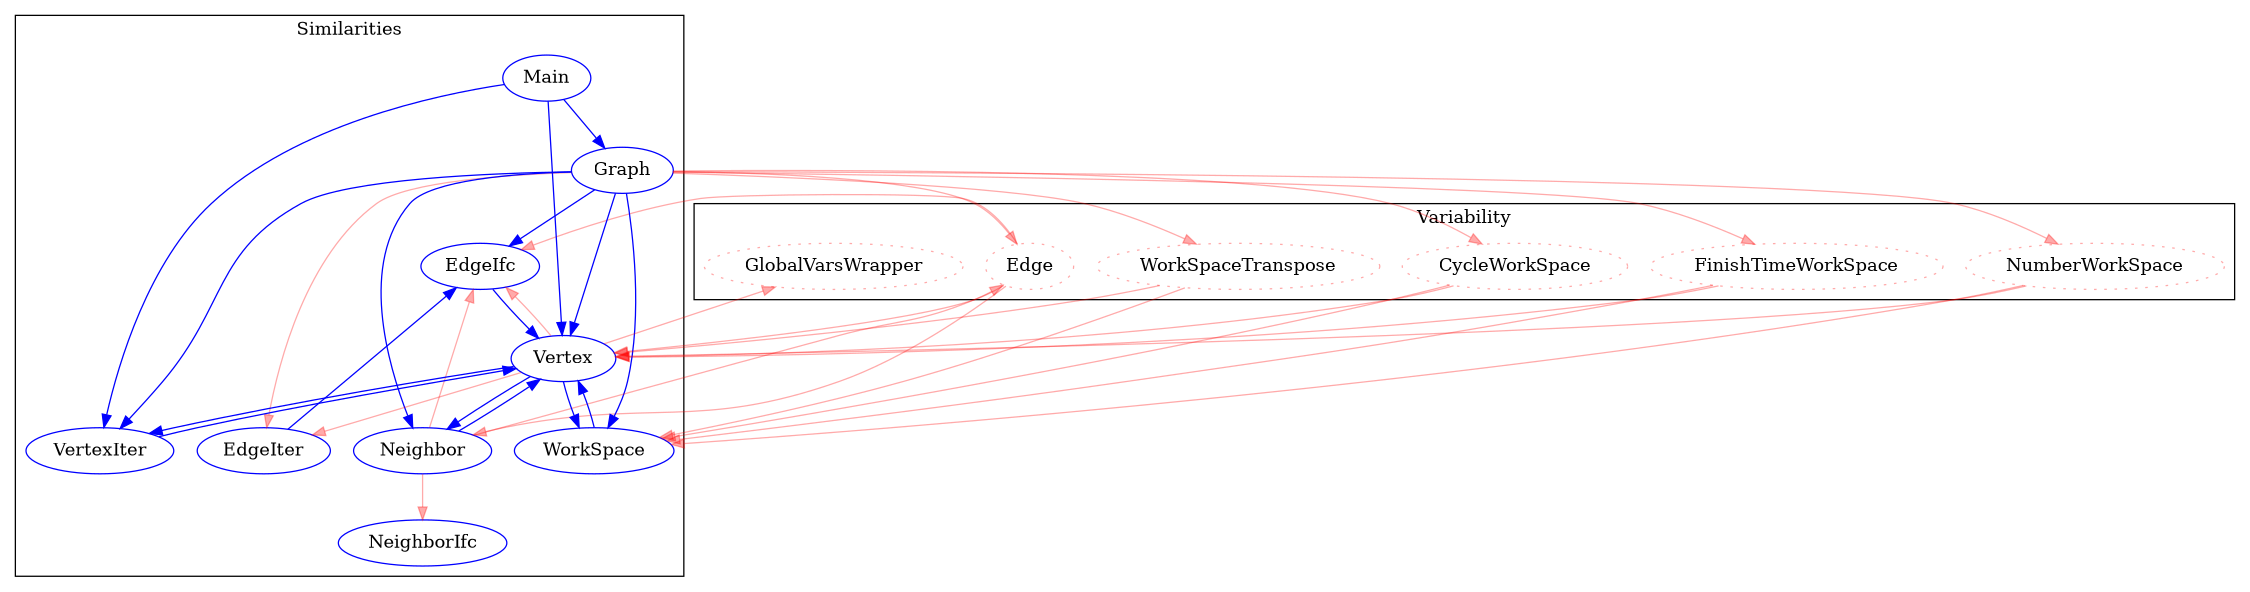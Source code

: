 digraph G {
size= "15,15";
rotate = 180;
"CycleWorkSpace"[label="CycleWorkSpace",shape=ellipse, color="#FF000055", style = dotted,fontcolor=black];
"Edge"[label="Edge",shape=ellipse, color="#FF000055", style = dotted,fontcolor=black];
"EdgeIfc"[label="EdgeIfc",shape=ellipse,color=blue,fontcolor=black,style=""];
"EdgeIter"[label="EdgeIter",shape=ellipse,color=blue,fontcolor=black,style=""];
"FinishTimeWorkSpace"[label="FinishTimeWorkSpace",shape=ellipse, color="#FF000055", style = dotted,fontcolor=black];
"GlobalVarsWrapper"[label="GlobalVarsWrapper",shape=ellipse, color="#FF000055", style = dotted,fontcolor=black];
"Graph"[label="Graph",shape=ellipse,color=blue,fontcolor=black,style=""];
"Main"[label="Main",shape=ellipse,color=blue,fontcolor=black,style=""];
"Neighbor"[label="Neighbor",shape=ellipse,color=blue,fontcolor=black,style=""];
"NeighborIfc"[label="NeighborIfc",shape=ellipse,color=blue,fontcolor=black,style=""];
"NumberWorkSpace"[label="NumberWorkSpace",shape=ellipse, color="#FF000055", style = dotted,fontcolor=black];
"Vertex"[label="Vertex",shape=ellipse,color=blue,fontcolor=black,style=""];
"VertexIter"[label="VertexIter",shape=ellipse,color=blue,fontcolor=black,style=""];
"WorkSpace"[label="WorkSpace",shape=ellipse,color=blue,fontcolor=black,style=""];
"WorkSpaceTranspose"[label="WorkSpaceTranspose",shape=ellipse, color="#FF000055", style = dotted,fontcolor=black];
"CycleWorkSpace" -> "Vertex" [color="#FF000055", font=6];
"CycleWorkSpace" -> "WorkSpace" [color="#FF000055", font=6];
"Edge" -> "EdgeIfc" [color="#FF000055", font=6];
"Edge" -> "Neighbor" [color="#FF000055", font=6];
"Edge" -> "Vertex" [color="#FF000055", font=6];
"EdgeIfc" -> "Vertex" [color=blue,font=6];
"EdgeIter" -> "EdgeIfc" [color=blue,font=6];
"FinishTimeWorkSpace" -> "Vertex" [color="#FF000055", font=6];
"FinishTimeWorkSpace" -> "WorkSpace" [color="#FF000055", font=6];
"Graph" -> "Edge" [color="#FF000055", font=6];
"Graph" -> "EdgeIfc" [color=blue,font=6];
"Graph" -> "EdgeIter" [color="#FF000055", font=6];
"Graph" -> "Neighbor" [color=blue,font=6];
"Graph" -> "NumberWorkSpace" [color="#FF000055", font=6];
"Graph" -> "Vertex" [color=blue,font=6];
"Graph" -> "VertexIter" [color=blue,font=6];
"Graph" -> "WorkSpace" [color=blue,font=6];
"Graph" -> "FinishTimeWorkSpace" [color="#FF000055", font=6];
"Graph" -> "WorkSpaceTranspose" [color="#FF000055", font=6];
"Graph" -> "CycleWorkSpace" [color="#FF000055", font=6];
"Main" -> "Graph" [color=blue,font=6];
"Main" -> "Vertex" [color=blue,font=6];
"Main" -> "VertexIter" [color=blue,font=6];
"Neighbor" -> "Edge" [color="#FF000055", font=6];
"Neighbor" -> "Vertex" [color=blue,font=6];
"Neighbor" -> "EdgeIfc" [color="#FF000055", font=6];
"Neighbor" -> "NeighborIfc" [color="#FF000055", font=6];
"NumberWorkSpace" -> "Vertex" [color="#FF000055", font=6];
"NumberWorkSpace" -> "WorkSpace" [color="#FF000055", font=6];
"Vertex" -> "EdgeIfc" [color="#FF000055", font=6];
"Vertex" -> "EdgeIter" [color="#FF000055", font=6];
"Vertex" -> "GlobalVarsWrapper" [color="#FF000055", font=6];
"Vertex" -> "Neighbor" [color=blue,font=6];
"Vertex" -> "VertexIter" [color=blue,font=6];
"Vertex" -> "WorkSpace" [color=blue,font=6];
"VertexIter" -> "Vertex" [color=blue,font=6];
"WorkSpace" -> "Vertex" [color=blue,font=6];
"WorkSpaceTranspose" -> "Vertex" [color="#FF000055", font=6];
"WorkSpaceTranspose" -> "WorkSpace" [color="#FF000055", font=6];
subgraph cluster_0{
label = "Variability";
"CycleWorkSpace"
"Edge"
"FinishTimeWorkSpace"
"GlobalVarsWrapper"
"NumberWorkSpace"
"WorkSpaceTranspose"
}
subgraph cluster_1{
label = "Similarities" ;
"EdgeIfc"
"EdgeIter"
"Graph"
"Main"
"Neighbor"
"NeighborIfc"
"Vertex"
"VertexIter"
"WorkSpace"
}
}